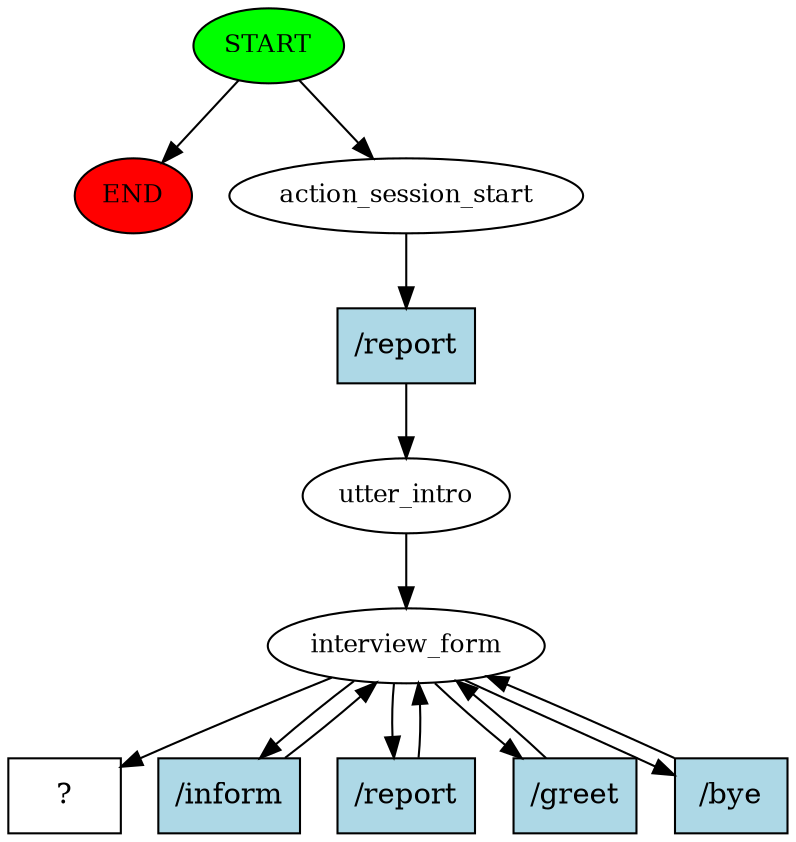 digraph  {
0 [class="start active", fillcolor=green, fontsize=12, label=START, style=filled];
"-1" [class=end, fillcolor=red, fontsize=12, label=END, style=filled];
1 [class=active, fontsize=12, label=action_session_start];
2 [class=active, fontsize=12, label=utter_intro];
3 [class=active, fontsize=12, label=interview_form];
17 [class="intent dashed active", label="  ?  ", shape=rect];
18 [class="intent active", fillcolor=lightblue, label="/report", shape=rect, style=filled];
19 [class="intent active", fillcolor=lightblue, label="/inform", shape=rect, style=filled];
20 [class="intent active", fillcolor=lightblue, label="/report", shape=rect, style=filled];
21 [class="intent active", fillcolor=lightblue, label="/greet", shape=rect, style=filled];
22 [class="intent active", fillcolor=lightblue, label="/bye", shape=rect, style=filled];
0 -> "-1"  [class="", key=NONE, label=""];
0 -> 1  [class=active, key=NONE, label=""];
1 -> 18  [class=active, key=0];
2 -> 3  [class=active, key=NONE, label=""];
3 -> 17  [class=active, key=NONE, label=""];
3 -> 19  [class=active, key=0];
3 -> 20  [class=active, key=0];
3 -> 21  [class=active, key=0];
3 -> 22  [class=active, key=0];
18 -> 2  [class=active, key=0];
19 -> 3  [class=active, key=0];
20 -> 3  [class=active, key=0];
21 -> 3  [class=active, key=0];
22 -> 3  [class=active, key=0];
}
